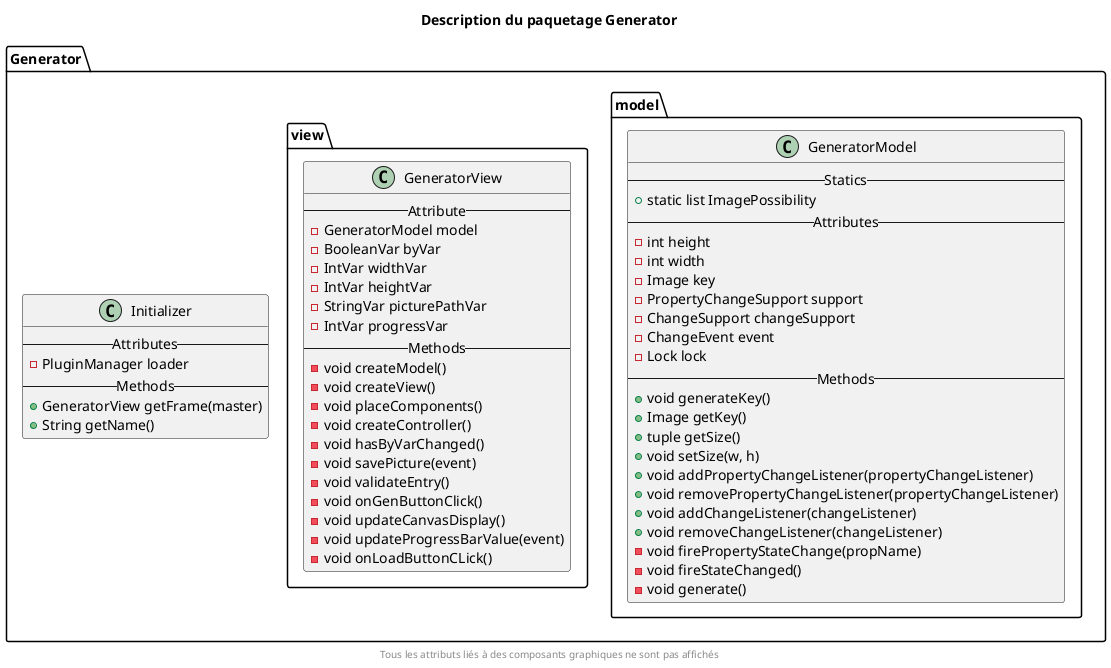 @startuml

package "Generator" {
    package "model" {
        class "GeneratorModel" {
            -- Statics --
            + static list ImagePossibility
            -- Attributes --
            - int height
            - int width
            - Image key
            - PropertyChangeSupport support
            - ChangeSupport changeSupport
            - ChangeEvent event
            - Lock lock
            -- Methods --
            + void generateKey()
            + Image getKey()
            + tuple getSize()
            + void setSize(w, h)
            + void addPropertyChangeListener(propertyChangeListener)
            + void removePropertyChangeListener(propertyChangeListener)
            + void addChangeListener(changeListener)
            + void removeChangeListener(changeListener)
            - void firePropertyStateChange(propName)
            - void fireStateChanged()
            - void generate()
        }
    }
    package "view" {
        class "GeneratorView" {
            -- Attribute --
            - GeneratorModel model
            - BooleanVar byVar
            - IntVar widthVar
            - IntVar heightVar
            - StringVar picturePathVar
            - IntVar progressVar
            -- Methods --
            - void createModel()
            - void createView()
            - void placeComponents()
            - void createController()
            - void hasByVarChanged()
            - void savePicture(event)
            - void validateEntry()
            - void onGenButtonClick()
            - void updateCanvasDisplay()
            - void updateProgressBarValue(event)
            - void onLoadButtonCLick()
        }
    }
    class "Initializer" {
        -- Attributes --
        - PluginManager loader
        -- Methods --
        + GeneratorView getFrame(master)
        + String getName()
    }
}
hide empty members
center footer Tous les attributs liés à des composants graphiques ne sont pas affichés
title Description du paquetage Generator
@enduml